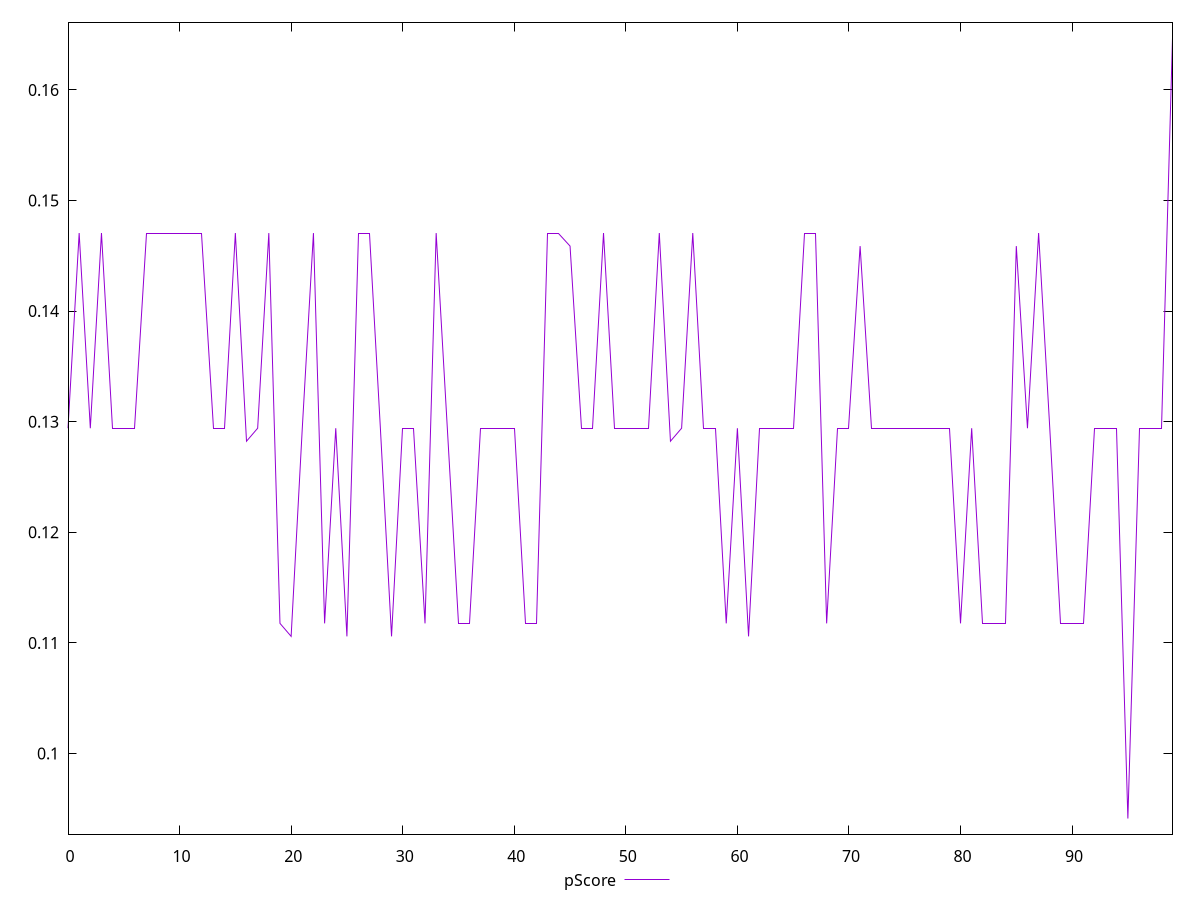 reset

$pScore <<EOF
0 0.12941176470588234
1 0.14705882352941174
2 0.12941176470588234
3 0.14705882352941174
4 0.12941176470588234
5 0.12941176470588234
6 0.12941176470588234
7 0.14705882352941174
8 0.14705882352941174
9 0.14705882352941174
10 0.14705882352941174
11 0.14705882352941174
12 0.14705882352941174
13 0.12941176470588234
14 0.12941176470588234
15 0.14705882352941174
16 0.12823529411764706
17 0.12941176470588234
18 0.14705882352941174
19 0.11176470588235293
20 0.11058823529411765
21 0.12941176470588234
22 0.14705882352941174
23 0.11176470588235293
24 0.12941176470588234
25 0.11058823529411765
26 0.14705882352941174
27 0.14705882352941174
28 0.12941176470588234
29 0.11058823529411765
30 0.12941176470588234
31 0.12941176470588234
32 0.11176470588235293
33 0.14705882352941174
34 0.12941176470588234
35 0.11176470588235293
36 0.11176470588235293
37 0.12941176470588234
38 0.12941176470588234
39 0.12941176470588234
40 0.12941176470588234
41 0.11176470588235293
42 0.11176470588235293
43 0.14705882352941174
44 0.14705882352941174
45 0.14588235294117646
46 0.12941176470588234
47 0.12941176470588234
48 0.14705882352941174
49 0.12941176470588234
50 0.12941176470588234
51 0.12941176470588234
52 0.12941176470588234
53 0.14705882352941174
54 0.12823529411764706
55 0.12941176470588234
56 0.14705882352941174
57 0.12941176470588234
58 0.12941176470588234
59 0.11176470588235293
60 0.12941176470588234
61 0.11058823529411765
62 0.12941176470588234
63 0.12941176470588234
64 0.12941176470588234
65 0.12941176470588234
66 0.14705882352941174
67 0.14705882352941174
68 0.11176470588235293
69 0.12941176470588234
70 0.12941176470588234
71 0.14588235294117646
72 0.12941176470588234
73 0.12941176470588234
74 0.12941176470588234
75 0.12941176470588234
76 0.12941176470588234
77 0.12941176470588234
78 0.12941176470588234
79 0.12941176470588234
80 0.11176470588235293
81 0.12941176470588234
82 0.11176470588235293
83 0.11176470588235293
84 0.11176470588235293
85 0.14588235294117646
86 0.12941176470588234
87 0.14705882352941174
88 0.12941176470588234
89 0.11176470588235293
90 0.11176470588235293
91 0.11176470588235293
92 0.12941176470588234
93 0.12941176470588234
94 0.12941176470588234
95 0.09411764705882353
96 0.12941176470588234
97 0.12941176470588234
98 0.12941176470588234
99 0.16470588235294115
EOF

set key outside below
set xrange [0:99]
set yrange [0.09270588235294118:0.1661176470588235]
set trange [0.09270588235294118:0.1661176470588235]
set terminal svg size 640, 500 enhanced background rgb 'white'
set output "reports/report_00032_2021-02-25T10-28-15.087Z/unused-javascript/samples/astro/pScore/values.svg"

plot $pScore title "pScore" with line

reset
